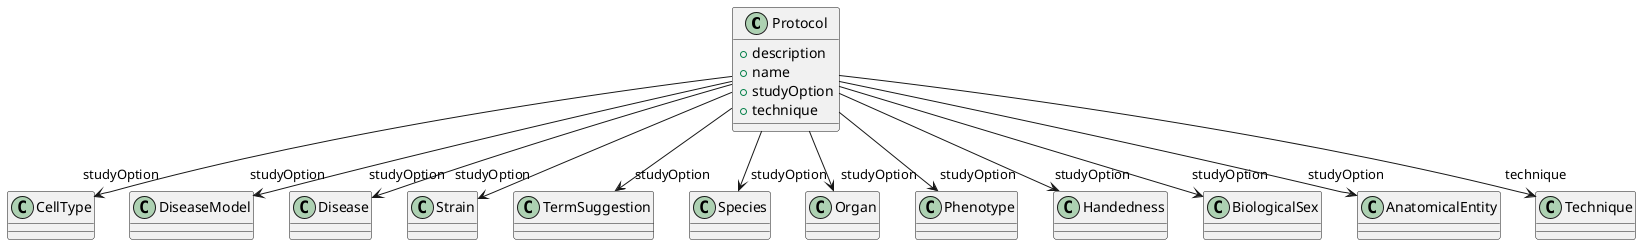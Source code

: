 @startuml
class Protocol {
+description
+name
+studyOption
+technique

}
Protocol -d-> "studyOption" CellType
Protocol -d-> "studyOption" DiseaseModel
Protocol -d-> "studyOption" Disease
Protocol -d-> "studyOption" Strain
Protocol -d-> "studyOption" TermSuggestion
Protocol -d-> "studyOption" Species
Protocol -d-> "studyOption" Organ
Protocol -d-> "studyOption" Phenotype
Protocol -d-> "studyOption" Handedness
Protocol -d-> "studyOption" BiologicalSex
Protocol -d-> "studyOption" AnatomicalEntity
Protocol -d-> "technique" Technique

@enduml